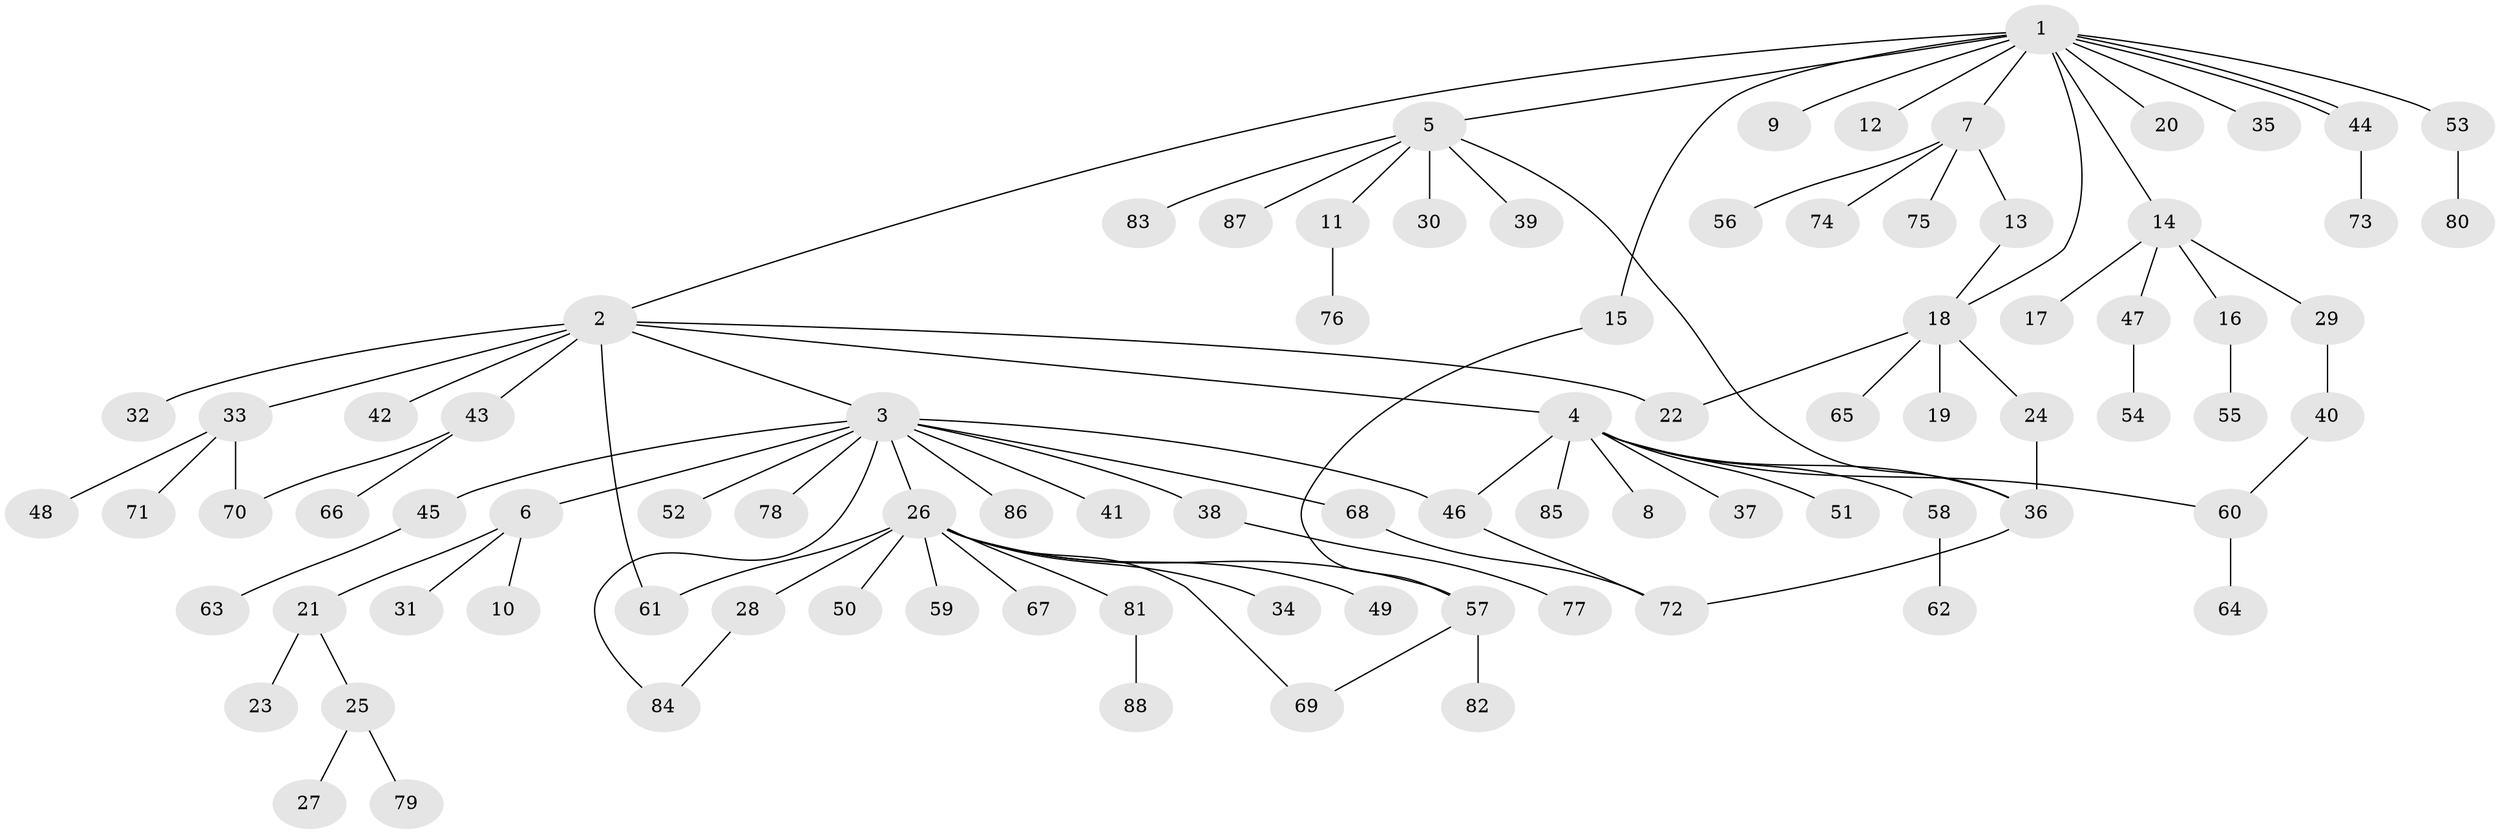 // coarse degree distribution, {13: 0.015384615384615385, 10: 0.03076923076923077, 12: 0.03076923076923077, 6: 0.03076923076923077, 5: 0.03076923076923077, 4: 0.03076923076923077, 1: 0.6615384615384615, 2: 0.13846153846153847, 3: 0.03076923076923077}
// Generated by graph-tools (version 1.1) at 2025/23/03/03/25 07:23:51]
// undirected, 88 vertices, 101 edges
graph export_dot {
graph [start="1"]
  node [color=gray90,style=filled];
  1;
  2;
  3;
  4;
  5;
  6;
  7;
  8;
  9;
  10;
  11;
  12;
  13;
  14;
  15;
  16;
  17;
  18;
  19;
  20;
  21;
  22;
  23;
  24;
  25;
  26;
  27;
  28;
  29;
  30;
  31;
  32;
  33;
  34;
  35;
  36;
  37;
  38;
  39;
  40;
  41;
  42;
  43;
  44;
  45;
  46;
  47;
  48;
  49;
  50;
  51;
  52;
  53;
  54;
  55;
  56;
  57;
  58;
  59;
  60;
  61;
  62;
  63;
  64;
  65;
  66;
  67;
  68;
  69;
  70;
  71;
  72;
  73;
  74;
  75;
  76;
  77;
  78;
  79;
  80;
  81;
  82;
  83;
  84;
  85;
  86;
  87;
  88;
  1 -- 2;
  1 -- 5;
  1 -- 7;
  1 -- 9;
  1 -- 12;
  1 -- 14;
  1 -- 15;
  1 -- 18;
  1 -- 20;
  1 -- 35;
  1 -- 44;
  1 -- 44;
  1 -- 53;
  2 -- 3;
  2 -- 4;
  2 -- 22;
  2 -- 32;
  2 -- 33;
  2 -- 42;
  2 -- 43;
  2 -- 61;
  3 -- 6;
  3 -- 26;
  3 -- 38;
  3 -- 41;
  3 -- 45;
  3 -- 46;
  3 -- 52;
  3 -- 68;
  3 -- 78;
  3 -- 84;
  3 -- 86;
  4 -- 8;
  4 -- 36;
  4 -- 37;
  4 -- 46;
  4 -- 51;
  4 -- 58;
  4 -- 60;
  4 -- 85;
  5 -- 11;
  5 -- 30;
  5 -- 36;
  5 -- 39;
  5 -- 83;
  5 -- 87;
  6 -- 10;
  6 -- 21;
  6 -- 31;
  7 -- 13;
  7 -- 56;
  7 -- 74;
  7 -- 75;
  11 -- 76;
  13 -- 18;
  14 -- 16;
  14 -- 17;
  14 -- 29;
  14 -- 47;
  15 -- 57;
  16 -- 55;
  18 -- 19;
  18 -- 22;
  18 -- 24;
  18 -- 65;
  21 -- 23;
  21 -- 25;
  24 -- 36;
  25 -- 27;
  25 -- 79;
  26 -- 28;
  26 -- 34;
  26 -- 49;
  26 -- 50;
  26 -- 57;
  26 -- 59;
  26 -- 61;
  26 -- 67;
  26 -- 69;
  26 -- 81;
  28 -- 84;
  29 -- 40;
  33 -- 48;
  33 -- 70;
  33 -- 71;
  36 -- 72;
  38 -- 77;
  40 -- 60;
  43 -- 66;
  43 -- 70;
  44 -- 73;
  45 -- 63;
  46 -- 72;
  47 -- 54;
  53 -- 80;
  57 -- 69;
  57 -- 82;
  58 -- 62;
  60 -- 64;
  68 -- 72;
  81 -- 88;
}
